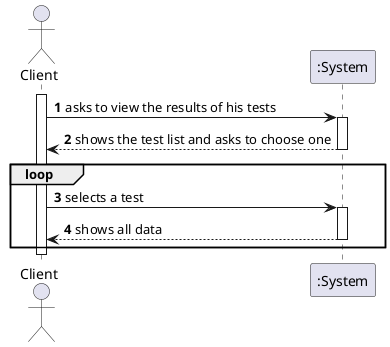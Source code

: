 @startuml
autonumber
actor "Client" as OE

activate OE
OE -> ":System" : asks to view the results of his tests
activate ":System"
":System" --> OE : shows the test list and asks to choose one
deactivate ":System"

loop
OE -> ":System" : selects a test
activate ":System"
":System" --> OE : shows all data
deactivate ":System"
end

deactivate OE

@enduml